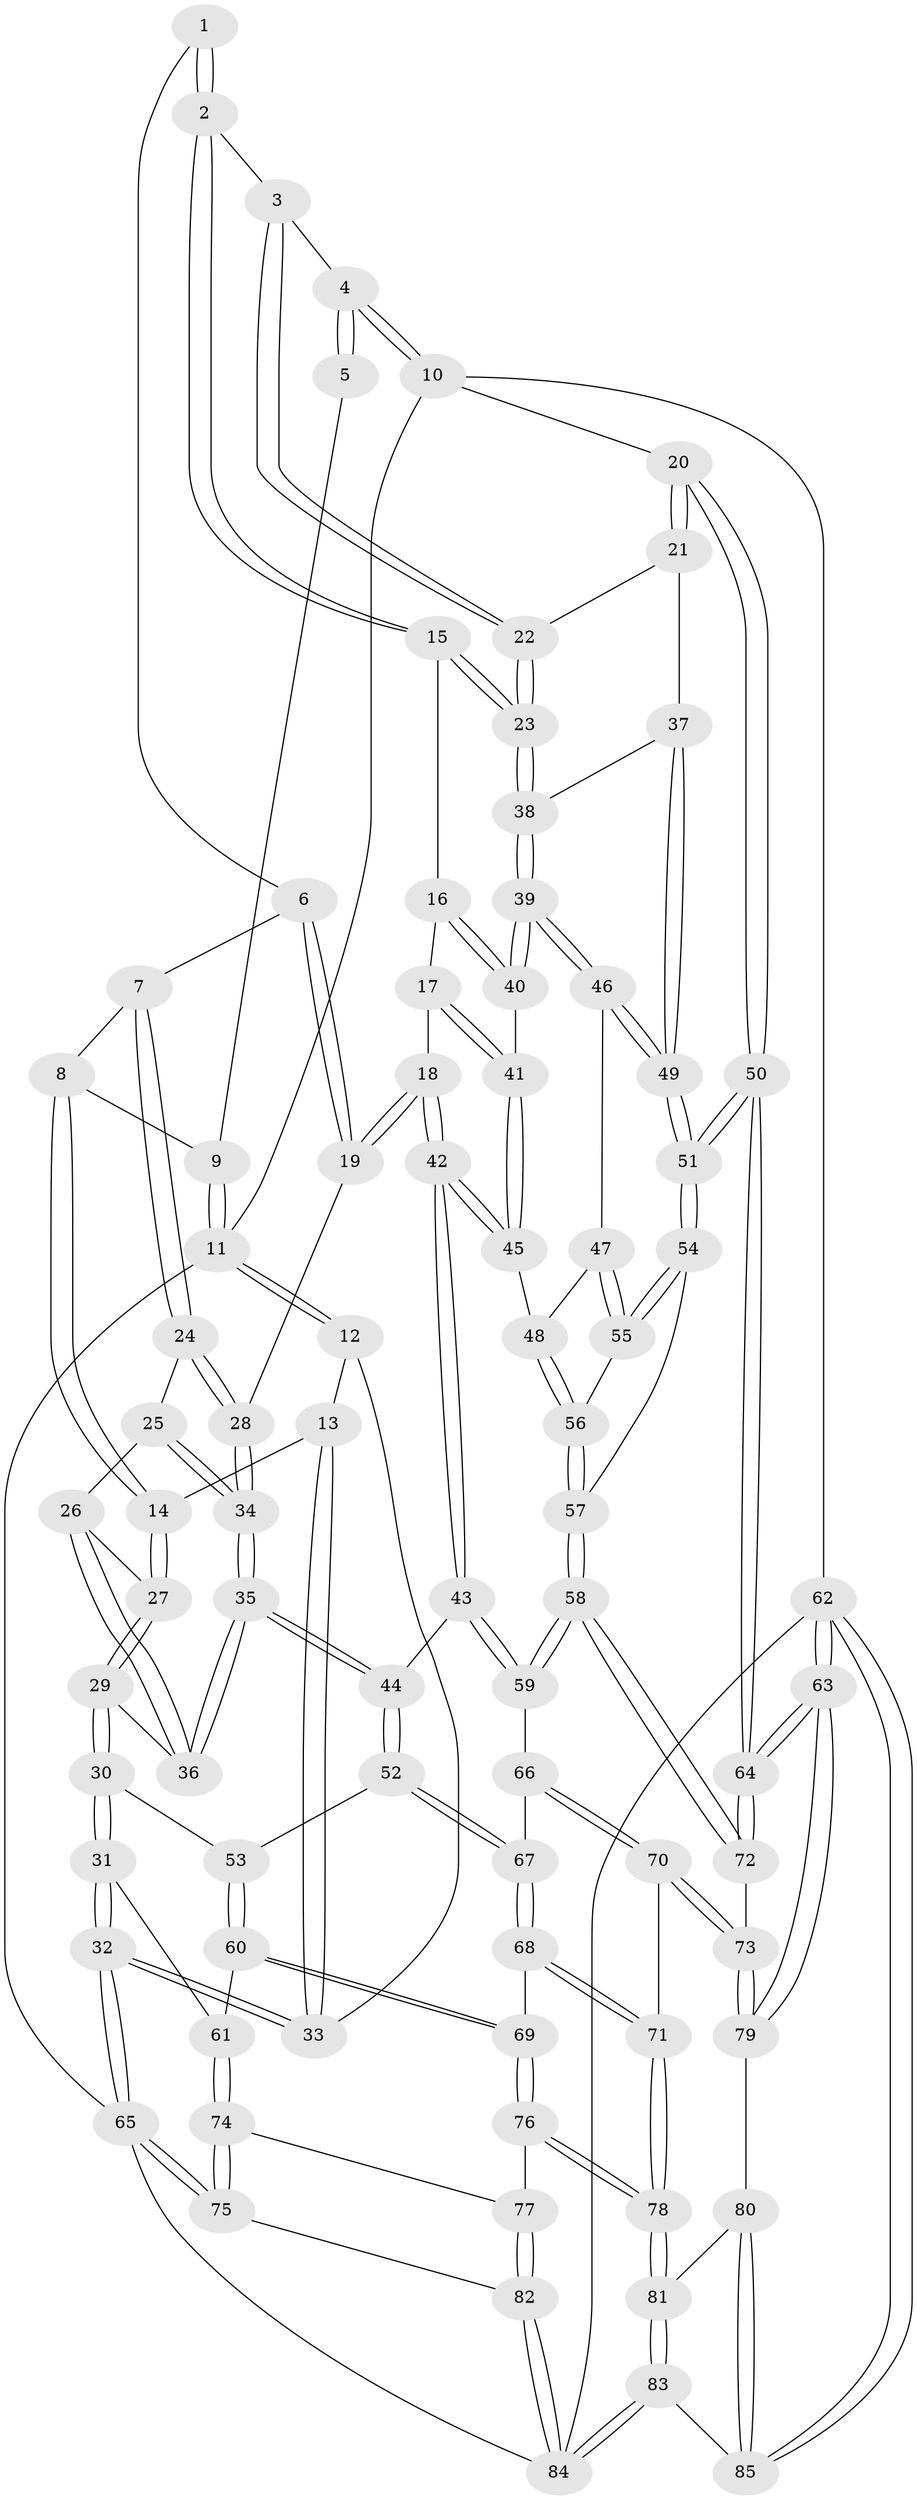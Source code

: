 // coarse degree distribution, {4: 0.4230769230769231, 6: 0.11538461538461539, 5: 0.3076923076923077, 7: 0.019230769230769232, 3: 0.1346153846153846}
// Generated by graph-tools (version 1.1) at 2025/42/03/06/25 10:42:33]
// undirected, 85 vertices, 209 edges
graph export_dot {
graph [start="1"]
  node [color=gray90,style=filled];
  1 [pos="+0.5829669454092637+0"];
  2 [pos="+0.7207200079190985+0.09157736573127266"];
  3 [pos="+0.8837679598595318+0.06747850148535085"];
  4 [pos="+1+0"];
  5 [pos="+0.541886410672251+0"];
  6 [pos="+0.5620015782484523+0.1288342325615891"];
  7 [pos="+0.44363301882725636+0.147892797331766"];
  8 [pos="+0.3510137387711267+0"];
  9 [pos="+0.37487946498008273+0"];
  10 [pos="+1+0"];
  11 [pos="+0+0"];
  12 [pos="+0+0.03840705811475244"];
  13 [pos="+0.25145055775327557+0.039422922420761536"];
  14 [pos="+0.2649333518615275+0.03473080199477073"];
  15 [pos="+0.7188820397951435+0.16296812774141753"];
  16 [pos="+0.7007107759527116+0.18484216855734623"];
  17 [pos="+0.6113592442509415+0.21786651573670132"];
  18 [pos="+0.578623403642853+0.22089330517440553"];
  19 [pos="+0.5675603569078767+0.21411102250943895"];
  20 [pos="+1+0.12337457793606603"];
  21 [pos="+1+0.18942496259929598"];
  22 [pos="+0.8910248410408828+0.12152885485169668"];
  23 [pos="+0.847508142049641+0.23129966117731526"];
  24 [pos="+0.4470352585704345+0.16941092395173266"];
  25 [pos="+0.42806475371027186+0.19394028880880054"];
  26 [pos="+0.3862929311096457+0.19580466271281152"];
  27 [pos="+0.2661167351500999+0.11533525134789485"];
  28 [pos="+0.5461347133098944+0.21779551384578347"];
  29 [pos="+0.23523722209390965+0.28721947557069705"];
  30 [pos="+0.09924901634582213+0.3755550823874957"];
  31 [pos="+0+0.4041126160330927"];
  32 [pos="+0+0.4017055564817241"];
  33 [pos="+0+0.28726220380558193"];
  34 [pos="+0.4264732249548717+0.3227064409845827"];
  35 [pos="+0.41237218315484897+0.3491409962895066"];
  36 [pos="+0.3265472459074095+0.3110870977702648"];
  37 [pos="+0.9077658957738042+0.2828321158677649"];
  38 [pos="+0.8542974197988825+0.2504621621462225"];
  39 [pos="+0.7681327553819103+0.3235905871026228"];
  40 [pos="+0.7227140353486786+0.30372523364690196"];
  41 [pos="+0.6822052329295447+0.3195968768163285"];
  42 [pos="+0.5893004961460866+0.4083609161107008"];
  43 [pos="+0.48332169899121075+0.4501347494307304"];
  44 [pos="+0.46565417694129146+0.4485125987443352"];
  45 [pos="+0.5904551408371809+0.40844817773031167"];
  46 [pos="+0.7764519679937224+0.377519086713153"];
  47 [pos="+0.7336175569790152+0.4209927414485012"];
  48 [pos="+0.6057236468043152+0.4166231674226638"];
  49 [pos="+1+0.4888890940971177"];
  50 [pos="+1+0.6053070400492799"];
  51 [pos="+1+0.5938425581187547"];
  52 [pos="+0.4109942290651368+0.5037933140082749"];
  53 [pos="+0.28404127242959337+0.5014417657629181"];
  54 [pos="+0.8668752699591362+0.5715731180211445"];
  55 [pos="+0.7649258737804646+0.5080840618656757"];
  56 [pos="+0.6755230997373771+0.5232752981165025"];
  57 [pos="+0.6371979047725547+0.662508034643976"];
  58 [pos="+0.6362352630726926+0.663455538958708"];
  59 [pos="+0.5916315226386712+0.620106041811257"];
  60 [pos="+0.2322861015394096+0.6363739589524765"];
  61 [pos="+0.19156154169833856+0.6365644213566001"];
  62 [pos="+1+1"];
  63 [pos="+1+0.7546556501944042"];
  64 [pos="+1+0.7381156353250858"];
  65 [pos="+0+0.7610300041004951"];
  66 [pos="+0.43970762166131944+0.6358373290846183"];
  67 [pos="+0.4006388522543303+0.5997359735596661"];
  68 [pos="+0.3353098068565595+0.6672757049410801"];
  69 [pos="+0.2466195563378072+0.6458903085324156"];
  70 [pos="+0.5134915698396197+0.7735116021788488"];
  71 [pos="+0.3621625260021168+0.816194130699999"];
  72 [pos="+0.6315717086676054+0.7029819214200226"];
  73 [pos="+0.6027659073489748+0.785816779829847"];
  74 [pos="+0.15472019840255785+0.7064471309748244"];
  75 [pos="+0+0.7828473168459883"];
  76 [pos="+0.23438375784351612+0.8362043351542531"];
  77 [pos="+0.23092226962464987+0.8370195323837637"];
  78 [pos="+0.3450645521297122+0.8370428213310617"];
  79 [pos="+0.6370827896252607+0.8540639180698961"];
  80 [pos="+0.6284826925300769+0.9641026812107589"];
  81 [pos="+0.36026376941434524+0.8884460133029628"];
  82 [pos="+0.15625150189034795+0.8897679008159377"];
  83 [pos="+0.36558723164826856+1"];
  84 [pos="+0.19395967203004727+1"];
  85 [pos="+0.646115775907323+1"];
  1 -- 2;
  1 -- 2;
  1 -- 6;
  2 -- 3;
  2 -- 15;
  2 -- 15;
  3 -- 4;
  3 -- 22;
  3 -- 22;
  4 -- 5;
  4 -- 5;
  4 -- 10;
  4 -- 10;
  5 -- 9;
  6 -- 7;
  6 -- 19;
  6 -- 19;
  7 -- 8;
  7 -- 24;
  7 -- 24;
  8 -- 9;
  8 -- 14;
  8 -- 14;
  9 -- 11;
  9 -- 11;
  10 -- 11;
  10 -- 20;
  10 -- 62;
  11 -- 12;
  11 -- 12;
  11 -- 65;
  12 -- 13;
  12 -- 33;
  13 -- 14;
  13 -- 33;
  13 -- 33;
  14 -- 27;
  14 -- 27;
  15 -- 16;
  15 -- 23;
  15 -- 23;
  16 -- 17;
  16 -- 40;
  16 -- 40;
  17 -- 18;
  17 -- 41;
  17 -- 41;
  18 -- 19;
  18 -- 19;
  18 -- 42;
  18 -- 42;
  19 -- 28;
  20 -- 21;
  20 -- 21;
  20 -- 50;
  20 -- 50;
  21 -- 22;
  21 -- 37;
  22 -- 23;
  22 -- 23;
  23 -- 38;
  23 -- 38;
  24 -- 25;
  24 -- 28;
  24 -- 28;
  25 -- 26;
  25 -- 34;
  25 -- 34;
  26 -- 27;
  26 -- 36;
  26 -- 36;
  27 -- 29;
  27 -- 29;
  28 -- 34;
  28 -- 34;
  29 -- 30;
  29 -- 30;
  29 -- 36;
  30 -- 31;
  30 -- 31;
  30 -- 53;
  31 -- 32;
  31 -- 32;
  31 -- 61;
  32 -- 33;
  32 -- 33;
  32 -- 65;
  32 -- 65;
  34 -- 35;
  34 -- 35;
  35 -- 36;
  35 -- 36;
  35 -- 44;
  35 -- 44;
  37 -- 38;
  37 -- 49;
  37 -- 49;
  38 -- 39;
  38 -- 39;
  39 -- 40;
  39 -- 40;
  39 -- 46;
  39 -- 46;
  40 -- 41;
  41 -- 45;
  41 -- 45;
  42 -- 43;
  42 -- 43;
  42 -- 45;
  42 -- 45;
  43 -- 44;
  43 -- 59;
  43 -- 59;
  44 -- 52;
  44 -- 52;
  45 -- 48;
  46 -- 47;
  46 -- 49;
  46 -- 49;
  47 -- 48;
  47 -- 55;
  47 -- 55;
  48 -- 56;
  48 -- 56;
  49 -- 51;
  49 -- 51;
  50 -- 51;
  50 -- 51;
  50 -- 64;
  50 -- 64;
  51 -- 54;
  51 -- 54;
  52 -- 53;
  52 -- 67;
  52 -- 67;
  53 -- 60;
  53 -- 60;
  54 -- 55;
  54 -- 55;
  54 -- 57;
  55 -- 56;
  56 -- 57;
  56 -- 57;
  57 -- 58;
  57 -- 58;
  58 -- 59;
  58 -- 59;
  58 -- 72;
  58 -- 72;
  59 -- 66;
  60 -- 61;
  60 -- 69;
  60 -- 69;
  61 -- 74;
  61 -- 74;
  62 -- 63;
  62 -- 63;
  62 -- 85;
  62 -- 85;
  62 -- 84;
  63 -- 64;
  63 -- 64;
  63 -- 79;
  63 -- 79;
  64 -- 72;
  64 -- 72;
  65 -- 75;
  65 -- 75;
  65 -- 84;
  66 -- 67;
  66 -- 70;
  66 -- 70;
  67 -- 68;
  67 -- 68;
  68 -- 69;
  68 -- 71;
  68 -- 71;
  69 -- 76;
  69 -- 76;
  70 -- 71;
  70 -- 73;
  70 -- 73;
  71 -- 78;
  71 -- 78;
  72 -- 73;
  73 -- 79;
  73 -- 79;
  74 -- 75;
  74 -- 75;
  74 -- 77;
  75 -- 82;
  76 -- 77;
  76 -- 78;
  76 -- 78;
  77 -- 82;
  77 -- 82;
  78 -- 81;
  78 -- 81;
  79 -- 80;
  80 -- 81;
  80 -- 85;
  80 -- 85;
  81 -- 83;
  81 -- 83;
  82 -- 84;
  82 -- 84;
  83 -- 84;
  83 -- 84;
  83 -- 85;
}

